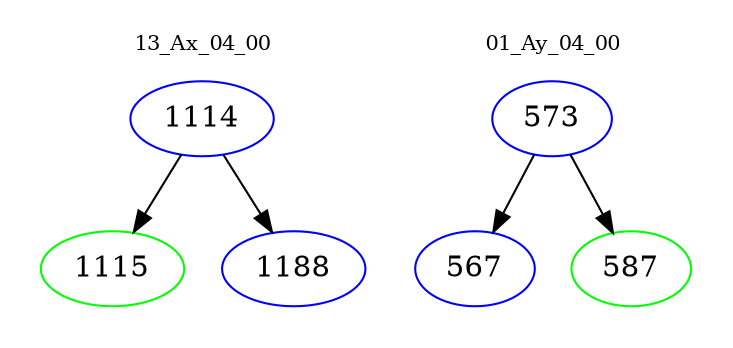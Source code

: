 digraph{
subgraph cluster_0 {
color = white
label = "13_Ax_04_00";
fontsize=10;
T0_1114 [label="1114", color="blue"]
T0_1114 -> T0_1115 [color="black"]
T0_1115 [label="1115", color="green"]
T0_1114 -> T0_1188 [color="black"]
T0_1188 [label="1188", color="blue"]
}
subgraph cluster_1 {
color = white
label = "01_Ay_04_00";
fontsize=10;
T1_573 [label="573", color="blue"]
T1_573 -> T1_567 [color="black"]
T1_567 [label="567", color="blue"]
T1_573 -> T1_587 [color="black"]
T1_587 [label="587", color="green"]
}
}
